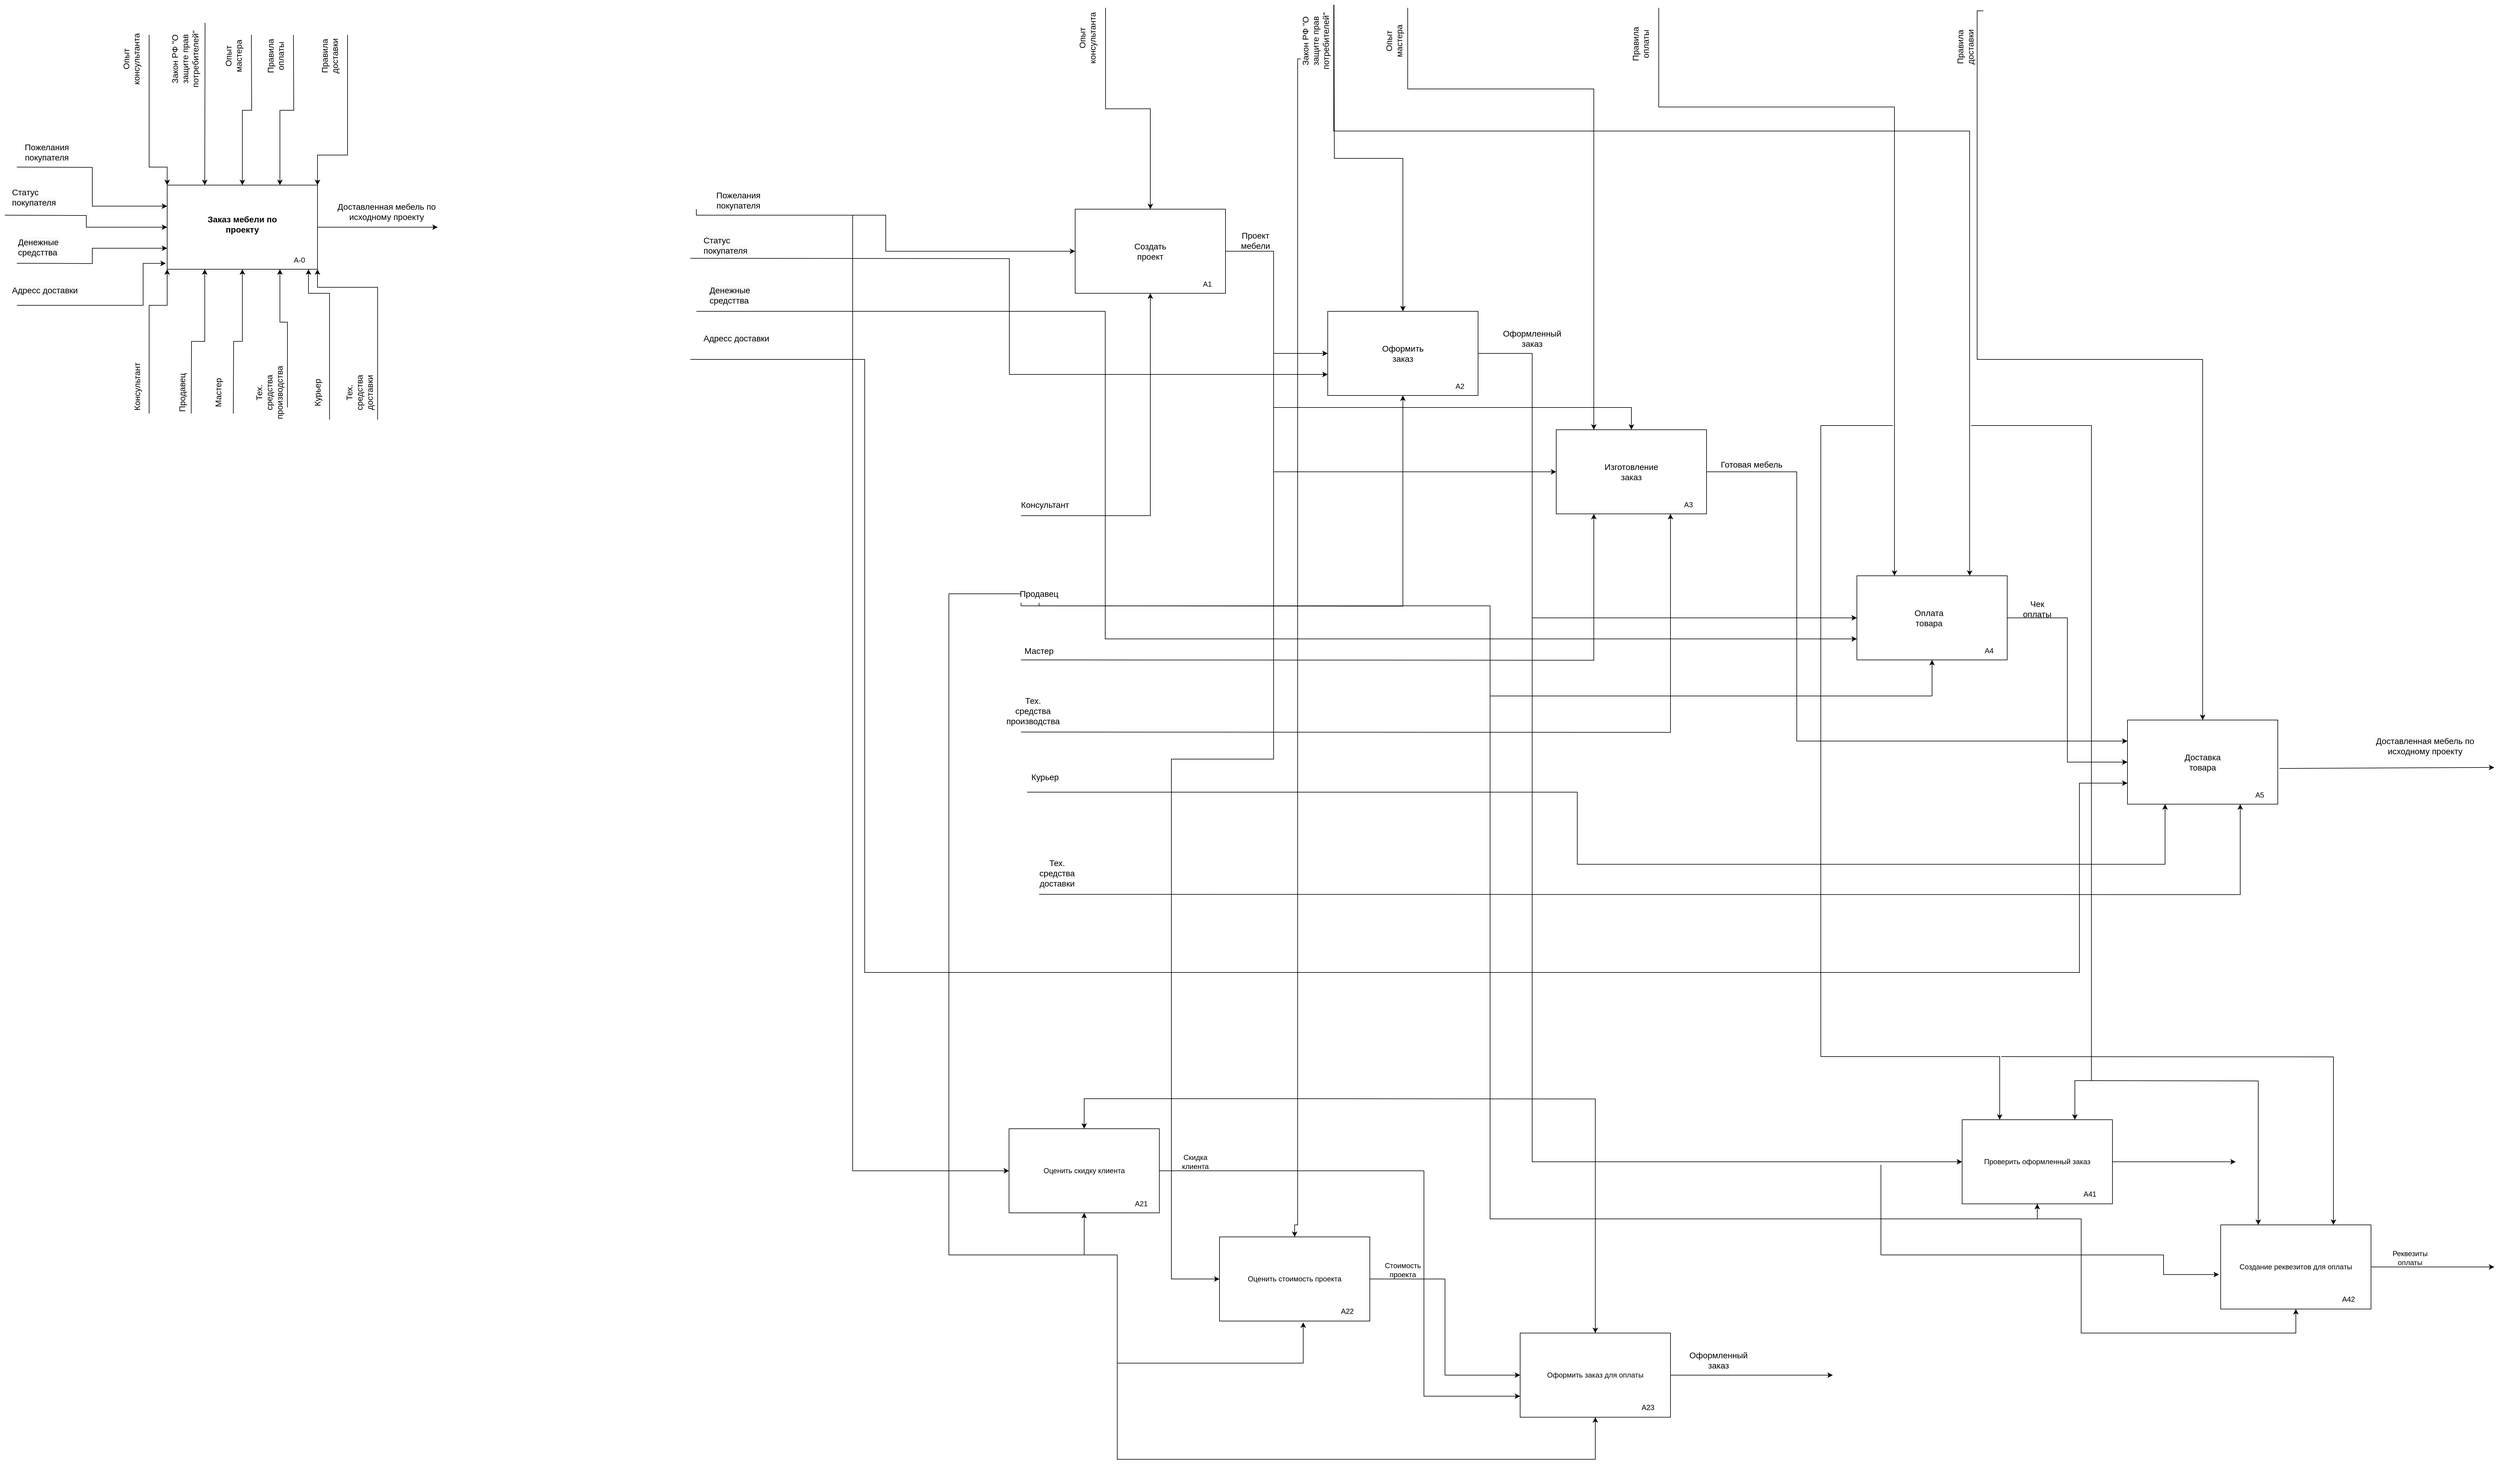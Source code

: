 <mxfile version="17.1.3" type="github">
  <diagram id="f18A5wNA2KFybCveOD7d" name="Страница 1">
    <mxGraphModel dx="4943" dy="2460" grid="1" gridSize="10" guides="1" tooltips="1" connect="1" arrows="1" fold="1" page="1" pageScale="1" pageWidth="2336" pageHeight="1654" math="0" shadow="0">
      <root>
        <mxCell id="0" />
        <mxCell id="1" parent="0" />
        <mxCell id="BAuMj_wbTUl4ss61GLY4-1" value="" style="rounded=0;whiteSpace=wrap;html=1;" parent="1" vertex="1">
          <mxGeometry x="-980" y="310" width="250" height="140" as="geometry" />
        </mxCell>
        <mxCell id="BAuMj_wbTUl4ss61GLY4-2" value="A-0" style="text;html=1;strokeColor=none;fillColor=none;align=center;verticalAlign=middle;whiteSpace=wrap;rounded=0;" parent="1" vertex="1">
          <mxGeometry x="-790" y="420" width="60" height="30" as="geometry" />
        </mxCell>
        <mxCell id="BAuMj_wbTUl4ss61GLY4-3" value="&lt;b&gt;&lt;font style=&quot;font-size: 14px&quot;&gt;Заказ мебели по проекту&lt;/font&gt;&lt;/b&gt;" style="text;html=1;strokeColor=none;fillColor=none;align=center;verticalAlign=middle;whiteSpace=wrap;rounded=0;" parent="1" vertex="1">
          <mxGeometry x="-940" y="360" width="170" height="30" as="geometry" />
        </mxCell>
        <mxCell id="BAuMj_wbTUl4ss61GLY4-4" value="" style="endArrow=classic;html=1;rounded=0;fontSize=14;edgeStyle=orthogonalEdgeStyle;entryX=0;entryY=0.5;entryDx=0;entryDy=0;" parent="1" target="BAuMj_wbTUl4ss61GLY4-22" edge="1">
          <mxGeometry width="50" height="50" relative="1" as="geometry">
            <mxPoint x="-100" y="355" as="sourcePoint" />
            <mxPoint x="450" y="440" as="targetPoint" />
            <Array as="points">
              <mxPoint x="-100" y="360" />
              <mxPoint x="215" y="360" />
              <mxPoint x="215" y="420" />
            </Array>
          </mxGeometry>
        </mxCell>
        <mxCell id="BAuMj_wbTUl4ss61GLY4-5" value="Пожелания покупателя" style="text;html=1;strokeColor=none;fillColor=none;align=center;verticalAlign=middle;whiteSpace=wrap;rounded=0;fontSize=14;" parent="1" vertex="1">
          <mxGeometry x="-70" y="320" width="80" height="30" as="geometry" />
        </mxCell>
        <mxCell id="BAuMj_wbTUl4ss61GLY4-6" value="" style="endArrow=classic;html=1;rounded=0;fontSize=14;entryX=0;entryY=0.75;entryDx=0;entryDy=0;edgeStyle=orthogonalEdgeStyle;" parent="1" target="BAuMj_wbTUl4ss61GLY4-28" edge="1">
          <mxGeometry width="50" height="50" relative="1" as="geometry">
            <mxPoint x="-100" y="520" as="sourcePoint" />
            <mxPoint x="30" y="520" as="targetPoint" />
            <Array as="points">
              <mxPoint x="580" y="520" />
              <mxPoint x="580" y="1065" />
            </Array>
          </mxGeometry>
        </mxCell>
        <mxCell id="BAuMj_wbTUl4ss61GLY4-7" value="&lt;span style=&quot;color: rgb(0 , 0 , 0) ; font-family: &amp;#34;helvetica&amp;#34; ; font-size: 14px ; font-style: normal ; font-weight: 400 ; letter-spacing: normal ; text-align: center ; text-indent: 0px ; text-transform: none ; word-spacing: 0px ; background-color: rgb(248 , 249 , 250) ; display: inline ; float: none&quot;&gt;Денежные средсттва&lt;/span&gt;" style="text;whiteSpace=wrap;html=1;fontSize=14;" parent="1" vertex="1">
          <mxGeometry x="-80" y="470" width="120" height="30" as="geometry" />
        </mxCell>
        <mxCell id="BAuMj_wbTUl4ss61GLY4-8" value="" style="endArrow=classic;html=1;rounded=0;fontSize=14;entryX=0.5;entryY=1;entryDx=0;entryDy=0;edgeStyle=orthogonalEdgeStyle;" parent="1" target="BAuMj_wbTUl4ss61GLY4-23" edge="1">
          <mxGeometry width="50" height="50" relative="1" as="geometry">
            <mxPoint x="440" y="1010" as="sourcePoint" />
            <mxPoint x="488" y="920" as="targetPoint" />
          </mxGeometry>
        </mxCell>
        <mxCell id="j95c34EFFZa2OJCZXb0x-9" style="edgeStyle=orthogonalEdgeStyle;rounded=0;orthogonalLoop=1;jettySize=auto;html=1;entryX=0.5;entryY=1;entryDx=0;entryDy=0;" edge="1" parent="1" source="BAuMj_wbTUl4ss61GLY4-9" target="j95c34EFFZa2OJCZXb0x-3">
          <mxGeometry relative="1" as="geometry">
            <Array as="points">
              <mxPoint x="320" y="990" />
              <mxPoint x="320" y="2090" />
              <mxPoint x="545" y="2090" />
            </Array>
          </mxGeometry>
        </mxCell>
        <mxCell id="j95c34EFFZa2OJCZXb0x-29" style="edgeStyle=orthogonalEdgeStyle;rounded=0;orthogonalLoop=1;jettySize=auto;html=1;entryX=0.5;entryY=1;entryDx=0;entryDy=0;" edge="1" parent="1" source="BAuMj_wbTUl4ss61GLY4-9" target="j95c34EFFZa2OJCZXb0x-22">
          <mxGeometry relative="1" as="geometry">
            <mxPoint x="1780" y="2250" as="targetPoint" />
            <Array as="points">
              <mxPoint x="470" y="1010" />
              <mxPoint x="1220" y="1010" />
              <mxPoint x="1220" y="2030" />
              <mxPoint x="2130" y="2030" />
            </Array>
          </mxGeometry>
        </mxCell>
        <mxCell id="BAuMj_wbTUl4ss61GLY4-9" value="Продавец" style="text;html=1;strokeColor=none;fillColor=none;align=center;verticalAlign=middle;whiteSpace=wrap;rounded=0;fontSize=14;rotation=0;" parent="1" vertex="1">
          <mxGeometry x="440" y="975" width="60" height="30" as="geometry" />
        </mxCell>
        <mxCell id="BAuMj_wbTUl4ss61GLY4-10" value="Мастер" style="text;html=1;strokeColor=none;fillColor=none;align=center;verticalAlign=middle;whiteSpace=wrap;rounded=0;fontSize=14;rotation=0;" parent="1" vertex="1">
          <mxGeometry x="440" y="1070" width="60" height="30" as="geometry" />
        </mxCell>
        <mxCell id="BAuMj_wbTUl4ss61GLY4-11" value="" style="endArrow=classic;html=1;rounded=0;fontSize=14;entryX=0.25;entryY=1;entryDx=0;entryDy=0;edgeStyle=orthogonalEdgeStyle;" parent="1" target="BAuMj_wbTUl4ss61GLY4-24" edge="1">
          <mxGeometry width="50" height="50" relative="1" as="geometry">
            <mxPoint x="440" y="1100" as="sourcePoint" />
            <mxPoint x="480" y="1070" as="targetPoint" />
          </mxGeometry>
        </mxCell>
        <mxCell id="BAuMj_wbTUl4ss61GLY4-13" value="" style="endArrow=classic;html=1;rounded=0;fontSize=14;entryX=0.25;entryY=1;entryDx=0;entryDy=0;edgeStyle=orthogonalEdgeStyle;" parent="1" target="BAuMj_wbTUl4ss61GLY4-67" edge="1">
          <mxGeometry width="50" height="50" relative="1" as="geometry">
            <mxPoint x="450" y="1320" as="sourcePoint" />
            <mxPoint x="860" y="1370" as="targetPoint" />
            <Array as="points">
              <mxPoint x="1365" y="1320" />
              <mxPoint x="1365" y="1440" />
              <mxPoint x="2343" y="1440" />
            </Array>
          </mxGeometry>
        </mxCell>
        <mxCell id="BAuMj_wbTUl4ss61GLY4-14" value="Курьер" style="text;html=1;strokeColor=none;fillColor=none;align=center;verticalAlign=middle;whiteSpace=wrap;rounded=0;fontSize=14;rotation=0;" parent="1" vertex="1">
          <mxGeometry x="450" y="1280" width="60" height="30" as="geometry" />
        </mxCell>
        <mxCell id="BAuMj_wbTUl4ss61GLY4-18" value="" style="endArrow=classic;html=1;rounded=0;fontSize=14;entryX=0.25;entryY=0;entryDx=0;entryDy=0;edgeStyle=orthogonalEdgeStyle;" parent="1" target="BAuMj_wbTUl4ss61GLY4-24" edge="1">
          <mxGeometry width="50" height="50" relative="1" as="geometry">
            <mxPoint x="1083" y="15" as="sourcePoint" />
            <mxPoint x="1082.5" y="115" as="targetPoint" />
            <Array as="points">
              <mxPoint x="1083" y="150" />
              <mxPoint x="1393" y="150" />
            </Array>
          </mxGeometry>
        </mxCell>
        <mxCell id="BAuMj_wbTUl4ss61GLY4-19" value="Опыт мастера" style="text;html=1;strokeColor=none;fillColor=none;align=center;verticalAlign=middle;whiteSpace=wrap;rounded=0;fontSize=14;rotation=270;" parent="1" vertex="1">
          <mxGeometry x="1030" y="55" width="60" height="30" as="geometry" />
        </mxCell>
        <mxCell id="BAuMj_wbTUl4ss61GLY4-20" value="" style="endArrow=classic;html=1;rounded=0;fontSize=14;exitX=1.011;exitY=0.576;exitDx=0;exitDy=0;exitPerimeter=0;" parent="1" source="BAuMj_wbTUl4ss61GLY4-67" edge="1">
          <mxGeometry width="50" height="50" relative="1" as="geometry">
            <mxPoint x="2790" y="1278.89" as="sourcePoint" />
            <mxPoint x="2890" y="1278.89" as="targetPoint" />
          </mxGeometry>
        </mxCell>
        <mxCell id="BAuMj_wbTUl4ss61GLY4-21" value="Доставленная мебель по исходному проекту" style="text;html=1;strokeColor=none;fillColor=none;align=center;verticalAlign=middle;whiteSpace=wrap;rounded=0;fontSize=14;" parent="1" vertex="1">
          <mxGeometry x="2680" y="1228.89" width="190" height="28.33" as="geometry" />
        </mxCell>
        <mxCell id="BAuMj_wbTUl4ss61GLY4-22" value="" style="rounded=0;whiteSpace=wrap;html=1;" parent="1" vertex="1">
          <mxGeometry x="530" y="350" width="250" height="140" as="geometry" />
        </mxCell>
        <mxCell id="BAuMj_wbTUl4ss61GLY4-23" value="" style="rounded=0;whiteSpace=wrap;html=1;" parent="1" vertex="1">
          <mxGeometry x="950" y="520" width="250" height="140" as="geometry" />
        </mxCell>
        <mxCell id="BAuMj_wbTUl4ss61GLY4-24" value="" style="rounded=0;whiteSpace=wrap;html=1;" parent="1" vertex="1">
          <mxGeometry x="1330" y="717" width="250" height="140" as="geometry" />
        </mxCell>
        <mxCell id="BAuMj_wbTUl4ss61GLY4-25" value="A1" style="text;html=1;strokeColor=none;fillColor=none;align=center;verticalAlign=middle;whiteSpace=wrap;rounded=0;" parent="1" vertex="1">
          <mxGeometry x="720" y="460" width="60" height="30" as="geometry" />
        </mxCell>
        <mxCell id="BAuMj_wbTUl4ss61GLY4-26" value="A2" style="text;html=1;strokeColor=none;fillColor=none;align=center;verticalAlign=middle;whiteSpace=wrap;rounded=0;" parent="1" vertex="1">
          <mxGeometry x="1140" y="630" width="60" height="30" as="geometry" />
        </mxCell>
        <mxCell id="BAuMj_wbTUl4ss61GLY4-27" value="A3" style="text;html=1;strokeColor=none;fillColor=none;align=center;verticalAlign=middle;whiteSpace=wrap;rounded=0;" parent="1" vertex="1">
          <mxGeometry x="1520" y="827" width="60" height="30" as="geometry" />
        </mxCell>
        <mxCell id="BAuMj_wbTUl4ss61GLY4-28" value="" style="rounded=0;whiteSpace=wrap;html=1;" parent="1" vertex="1">
          <mxGeometry x="1830" y="960" width="250" height="140" as="geometry" />
        </mxCell>
        <mxCell id="BAuMj_wbTUl4ss61GLY4-29" value="A4" style="text;html=1;strokeColor=none;fillColor=none;align=center;verticalAlign=middle;whiteSpace=wrap;rounded=0;" parent="1" vertex="1">
          <mxGeometry x="2020" y="1070" width="60" height="30" as="geometry" />
        </mxCell>
        <mxCell id="BAuMj_wbTUl4ss61GLY4-31" value="" style="endArrow=classic;html=1;rounded=0;fontSize=14;entryX=0;entryY=0.75;entryDx=0;entryDy=0;edgeStyle=orthogonalEdgeStyle;" parent="1" target="BAuMj_wbTUl4ss61GLY4-23" edge="1">
          <mxGeometry width="50" height="50" relative="1" as="geometry">
            <mxPoint x="-110" y="431.79" as="sourcePoint" />
            <mxPoint x="20" y="431.79" as="targetPoint" />
          </mxGeometry>
        </mxCell>
        <mxCell id="BAuMj_wbTUl4ss61GLY4-32" value="&lt;span style=&quot;color: rgb(0 , 0 , 0) ; font-family: &amp;#34;helvetica&amp;#34; ; font-size: 14px ; font-style: normal ; font-weight: 400 ; letter-spacing: normal ; text-align: center ; text-indent: 0px ; text-transform: none ; word-spacing: 0px ; background-color: rgb(248 , 249 , 250) ; display: inline ; float: none&quot;&gt;Статус покупателя&lt;/span&gt;" style="text;whiteSpace=wrap;html=1;fontSize=14;" parent="1" vertex="1">
          <mxGeometry x="-90" y="386.79" width="120" height="30" as="geometry" />
        </mxCell>
        <mxCell id="BAuMj_wbTUl4ss61GLY4-33" value="Создать проект" style="text;html=1;strokeColor=none;fillColor=none;align=center;verticalAlign=middle;whiteSpace=wrap;rounded=0;fontSize=14;" parent="1" vertex="1">
          <mxGeometry x="625" y="405" width="60" height="30" as="geometry" />
        </mxCell>
        <mxCell id="BAuMj_wbTUl4ss61GLY4-34" value="Консультант" style="text;html=1;strokeColor=none;fillColor=none;align=center;verticalAlign=middle;whiteSpace=wrap;rounded=0;fontSize=14;rotation=0;" parent="1" vertex="1">
          <mxGeometry x="450" y="827" width="60" height="30" as="geometry" />
        </mxCell>
        <mxCell id="BAuMj_wbTUl4ss61GLY4-35" value="" style="endArrow=classic;html=1;rounded=0;fontSize=14;entryX=0.5;entryY=1;entryDx=0;entryDy=0;edgeStyle=orthogonalEdgeStyle;" parent="1" target="BAuMj_wbTUl4ss61GLY4-22" edge="1">
          <mxGeometry width="50" height="50" relative="1" as="geometry">
            <mxPoint x="440" y="860" as="sourcePoint" />
            <mxPoint x="450" y="670" as="targetPoint" />
            <Array as="points">
              <mxPoint x="450" y="860" />
              <mxPoint x="655" y="860" />
            </Array>
          </mxGeometry>
        </mxCell>
        <mxCell id="BAuMj_wbTUl4ss61GLY4-36" value="Опыт консультанта" style="text;html=1;strokeColor=none;fillColor=none;align=center;verticalAlign=middle;whiteSpace=wrap;rounded=0;fontSize=14;rotation=270;" parent="1" vertex="1">
          <mxGeometry x="520" y="50" width="60" height="30" as="geometry" />
        </mxCell>
        <mxCell id="BAuMj_wbTUl4ss61GLY4-37" value="" style="endArrow=classic;html=1;rounded=0;fontSize=14;entryX=0.5;entryY=0;entryDx=0;entryDy=0;edgeStyle=orthogonalEdgeStyle;" parent="1" target="BAuMj_wbTUl4ss61GLY4-22" edge="1">
          <mxGeometry width="50" height="50" relative="1" as="geometry">
            <mxPoint x="580.5" y="15" as="sourcePoint" />
            <mxPoint x="580" y="115" as="targetPoint" />
            <Array as="points">
              <mxPoint x="580" y="183" />
              <mxPoint x="655" y="183" />
            </Array>
          </mxGeometry>
        </mxCell>
        <mxCell id="BAuMj_wbTUl4ss61GLY4-38" value="" style="endArrow=classic;html=1;rounded=0;fontSize=14;exitX=1;exitY=0.5;exitDx=0;exitDy=0;entryX=0;entryY=0.5;entryDx=0;entryDy=0;edgeStyle=orthogonalEdgeStyle;" parent="1" source="BAuMj_wbTUl4ss61GLY4-22" target="BAuMj_wbTUl4ss61GLY4-23" edge="1">
          <mxGeometry width="50" height="50" relative="1" as="geometry">
            <mxPoint x="510" y="530" as="sourcePoint" />
            <mxPoint x="940" y="420" as="targetPoint" />
            <Array as="points">
              <mxPoint x="860" y="420" />
              <mxPoint x="860" y="590" />
            </Array>
          </mxGeometry>
        </mxCell>
        <mxCell id="BAuMj_wbTUl4ss61GLY4-40" value="Проект мебели" style="text;html=1;strokeColor=none;fillColor=none;align=center;verticalAlign=middle;whiteSpace=wrap;rounded=0;fontSize=14;" parent="1" vertex="1">
          <mxGeometry x="800" y="386.79" width="60" height="30" as="geometry" />
        </mxCell>
        <mxCell id="BAuMj_wbTUl4ss61GLY4-41" value="" style="endArrow=classic;html=1;rounded=0;fontSize=14;entryX=0;entryY=0.75;entryDx=0;entryDy=0;edgeStyle=orthogonalEdgeStyle;" parent="1" target="BAuMj_wbTUl4ss61GLY4-67" edge="1">
          <mxGeometry width="50" height="50" relative="1" as="geometry">
            <mxPoint x="-110" y="600" as="sourcePoint" />
            <mxPoint x="1980" y="1320" as="targetPoint" />
            <Array as="points">
              <mxPoint x="180" y="600" />
              <mxPoint x="180" y="1620" />
              <mxPoint x="2200" y="1620" />
              <mxPoint x="2200" y="1305" />
            </Array>
          </mxGeometry>
        </mxCell>
        <mxCell id="BAuMj_wbTUl4ss61GLY4-42" value="&lt;span style=&quot;color: rgb(0 , 0 , 0) ; font-family: &amp;#34;helvetica&amp;#34; ; font-size: 14px ; font-style: normal ; font-weight: 400 ; letter-spacing: normal ; text-align: center ; text-indent: 0px ; text-transform: none ; word-spacing: 0px ; background-color: rgb(248 , 249 , 250) ; display: inline ; float: none&quot;&gt;Адресс доставки&lt;/span&gt;" style="text;whiteSpace=wrap;html=1;fontSize=14;" parent="1" vertex="1">
          <mxGeometry x="-90" y="550" width="120" height="30" as="geometry" />
        </mxCell>
        <mxCell id="BAuMj_wbTUl4ss61GLY4-43" value="" style="endArrow=classic;html=1;rounded=0;fontSize=14;entryX=0.75;entryY=1;entryDx=0;entryDy=0;edgeStyle=orthogonalEdgeStyle;" parent="1" target="BAuMj_wbTUl4ss61GLY4-67" edge="1">
          <mxGeometry width="50" height="50" relative="1" as="geometry">
            <mxPoint x="470" y="1490" as="sourcePoint" />
            <mxPoint x="1080" y="1560" as="targetPoint" />
          </mxGeometry>
        </mxCell>
        <mxCell id="BAuMj_wbTUl4ss61GLY4-44" value="Тех. средства доставки&lt;br&gt;" style="text;html=1;strokeColor=none;fillColor=none;align=center;verticalAlign=middle;whiteSpace=wrap;rounded=0;fontSize=14;rotation=0;" parent="1" vertex="1">
          <mxGeometry x="470" y="1440" width="60" height="30" as="geometry" />
        </mxCell>
        <mxCell id="BAuMj_wbTUl4ss61GLY4-45" value="Тех. средства производства" style="text;html=1;strokeColor=none;fillColor=none;align=center;verticalAlign=middle;whiteSpace=wrap;rounded=0;fontSize=14;rotation=0;" parent="1" vertex="1">
          <mxGeometry x="430" y="1170" width="60" height="30" as="geometry" />
        </mxCell>
        <mxCell id="BAuMj_wbTUl4ss61GLY4-46" value="" style="endArrow=classic;html=1;rounded=0;fontSize=14;entryX=0;entryY=1;entryDx=0;entryDy=0;edgeStyle=orthogonalEdgeStyle;" parent="1" target="BAuMj_wbTUl4ss61GLY4-27" edge="1">
          <mxGeometry width="50" height="50" relative="1" as="geometry">
            <mxPoint x="440" y="1220" as="sourcePoint" />
            <mxPoint x="490" y="1130" as="targetPoint" />
          </mxGeometry>
        </mxCell>
        <mxCell id="BAuMj_wbTUl4ss61GLY4-47" value="Оформить заказ" style="text;html=1;strokeColor=none;fillColor=none;align=center;verticalAlign=middle;whiteSpace=wrap;rounded=0;fontSize=14;" parent="1" vertex="1">
          <mxGeometry x="1045" y="575" width="60" height="30" as="geometry" />
        </mxCell>
        <mxCell id="BAuMj_wbTUl4ss61GLY4-50" value="Правила доставки" style="text;html=1;strokeColor=none;fillColor=none;align=center;verticalAlign=middle;whiteSpace=wrap;rounded=0;fontSize=14;rotation=270;" parent="1" vertex="1">
          <mxGeometry x="1980" y="65" width="60" height="30" as="geometry" />
        </mxCell>
        <mxCell id="BAuMj_wbTUl4ss61GLY4-52" value="" style="endArrow=classic;html=1;rounded=0;fontSize=14;entryX=0.5;entryY=0;entryDx=0;entryDy=0;edgeStyle=orthogonalEdgeStyle;" parent="1" target="BAuMj_wbTUl4ss61GLY4-67" edge="1">
          <mxGeometry width="50" height="50" relative="1" as="geometry">
            <mxPoint x="2040.5" y="20" as="sourcePoint" />
            <mxPoint x="2040" y="120" as="targetPoint" />
            <Array as="points">
              <mxPoint x="2030" y="20" />
              <mxPoint x="2030" y="600" />
              <mxPoint x="2405" y="600" />
            </Array>
          </mxGeometry>
        </mxCell>
        <mxCell id="BAuMj_wbTUl4ss61GLY4-54" value="Правила оплаты" style="text;html=1;strokeColor=none;fillColor=none;align=center;verticalAlign=middle;whiteSpace=wrap;rounded=0;fontSize=14;rotation=270;" parent="1" vertex="1">
          <mxGeometry x="1440" y="60" width="60" height="30" as="geometry" />
        </mxCell>
        <mxCell id="BAuMj_wbTUl4ss61GLY4-55" value="" style="endArrow=classic;html=1;rounded=0;fontSize=14;entryX=0.25;entryY=0;entryDx=0;entryDy=0;edgeStyle=orthogonalEdgeStyle;" parent="1" target="BAuMj_wbTUl4ss61GLY4-28" edge="1">
          <mxGeometry width="50" height="50" relative="1" as="geometry">
            <mxPoint x="1500.5" y="15" as="sourcePoint" />
            <mxPoint x="1500" y="115" as="targetPoint" />
            <Array as="points">
              <mxPoint x="1500" y="180" />
              <mxPoint x="1893" y="180" />
            </Array>
          </mxGeometry>
        </mxCell>
        <mxCell id="j95c34EFFZa2OJCZXb0x-8" style="edgeStyle=orthogonalEdgeStyle;rounded=0;orthogonalLoop=1;jettySize=auto;html=1;entryX=0.5;entryY=0;entryDx=0;entryDy=0;exitX=0;exitY=0;exitDx=0;exitDy=0;" edge="1" parent="1" source="BAuMj_wbTUl4ss61GLY4-56" target="j95c34EFFZa2OJCZXb0x-3">
          <mxGeometry relative="1" as="geometry">
            <Array as="points">
              <mxPoint x="900" y="100" />
              <mxPoint x="900" y="1830" />
              <mxPoint x="545" y="1830" />
            </Array>
          </mxGeometry>
        </mxCell>
        <mxCell id="BAuMj_wbTUl4ss61GLY4-56" value="&lt;h1 style=&quot;font-size: inherit ; font-weight: inherit ; margin: 0.67em 0px ; font-family: &amp;#34;pt sans&amp;#34; , sans-serif ; background-color: rgb(255 , 255 , 255)&quot;&gt;Закон РФ &quot;О защите прав потребителей&quot;&lt;/h1&gt;" style="text;html=1;strokeColor=none;fillColor=none;align=center;verticalAlign=middle;whiteSpace=wrap;rounded=0;fontSize=14;rotation=270;" parent="1" vertex="1">
          <mxGeometry x="900" y="55" width="60" height="30" as="geometry" />
        </mxCell>
        <mxCell id="BAuMj_wbTUl4ss61GLY4-57" value="" style="endArrow=classic;html=1;rounded=0;fontSize=14;entryX=0.5;entryY=0;entryDx=0;entryDy=0;edgeStyle=orthogonalEdgeStyle;" parent="1" target="BAuMj_wbTUl4ss61GLY4-23" edge="1">
          <mxGeometry width="50" height="50" relative="1" as="geometry">
            <mxPoint x="960.5" y="10" as="sourcePoint" />
            <mxPoint x="960" y="110" as="targetPoint" />
          </mxGeometry>
        </mxCell>
        <mxCell id="BAuMj_wbTUl4ss61GLY4-58" value="" style="endArrow=classic;html=1;rounded=0;fontSize=14;exitX=1;exitY=0.5;exitDx=0;exitDy=0;entryX=0;entryY=0.5;entryDx=0;entryDy=0;edgeStyle=orthogonalEdgeStyle;" parent="1" source="BAuMj_wbTUl4ss61GLY4-23" target="BAuMj_wbTUl4ss61GLY4-28" edge="1">
          <mxGeometry width="50" height="50" relative="1" as="geometry">
            <mxPoint x="1070" y="700" as="sourcePoint" />
            <mxPoint x="1460" y="590" as="targetPoint" />
            <Array as="points">
              <mxPoint x="1290" y="590" />
              <mxPoint x="1290" y="1030" />
            </Array>
          </mxGeometry>
        </mxCell>
        <mxCell id="BAuMj_wbTUl4ss61GLY4-59" value="Оформленный заказ" style="text;html=1;strokeColor=none;fillColor=none;align=center;verticalAlign=middle;whiteSpace=wrap;rounded=0;fontSize=14;" parent="1" vertex="1">
          <mxGeometry x="1230" y="550" width="120" height="30" as="geometry" />
        </mxCell>
        <mxCell id="BAuMj_wbTUl4ss61GLY4-60" value="" style="endArrow=classic;html=1;rounded=0;fontSize=14;entryX=0.5;entryY=0;entryDx=0;entryDy=0;exitX=1;exitY=0.5;exitDx=0;exitDy=0;edgeStyle=orthogonalEdgeStyle;" parent="1" source="BAuMj_wbTUl4ss61GLY4-22" target="BAuMj_wbTUl4ss61GLY4-24" edge="1">
          <mxGeometry width="50" height="50" relative="1" as="geometry">
            <mxPoint x="1330" y="690" as="sourcePoint" />
            <mxPoint x="1380" y="640" as="targetPoint" />
            <Array as="points">
              <mxPoint x="860" y="420" />
              <mxPoint x="860" y="680" />
              <mxPoint x="1455" y="680" />
            </Array>
          </mxGeometry>
        </mxCell>
        <mxCell id="BAuMj_wbTUl4ss61GLY4-61" value="Изготовление заказ" style="text;html=1;strokeColor=none;fillColor=none;align=center;verticalAlign=middle;whiteSpace=wrap;rounded=0;fontSize=14;" parent="1" vertex="1">
          <mxGeometry x="1425" y="772" width="60" height="30" as="geometry" />
        </mxCell>
        <mxCell id="BAuMj_wbTUl4ss61GLY4-62" value="" style="endArrow=classic;html=1;rounded=0;fontSize=14;exitX=1;exitY=0.5;exitDx=0;exitDy=0;entryX=0;entryY=0.25;entryDx=0;entryDy=0;edgeStyle=orthogonalEdgeStyle;" parent="1" source="BAuMj_wbTUl4ss61GLY4-24" target="BAuMj_wbTUl4ss61GLY4-67" edge="1">
          <mxGeometry width="50" height="50" relative="1" as="geometry">
            <mxPoint x="1590" y="830" as="sourcePoint" />
            <mxPoint x="1760" y="787" as="targetPoint" />
            <Array as="points">
              <mxPoint x="1730" y="787" />
              <mxPoint x="1730" y="1235" />
            </Array>
          </mxGeometry>
        </mxCell>
        <mxCell id="BAuMj_wbTUl4ss61GLY4-63" value="Готовая мебель" style="text;html=1;strokeColor=none;fillColor=none;align=center;verticalAlign=middle;whiteSpace=wrap;rounded=0;fontSize=14;" parent="1" vertex="1">
          <mxGeometry x="1590" y="760" width="130" height="30" as="geometry" />
        </mxCell>
        <mxCell id="BAuMj_wbTUl4ss61GLY4-64" value="Оплата товара" style="text;html=1;strokeColor=none;fillColor=none;align=center;verticalAlign=middle;whiteSpace=wrap;rounded=0;fontSize=14;" parent="1" vertex="1">
          <mxGeometry x="1920" y="1015" width="60" height="30" as="geometry" />
        </mxCell>
        <mxCell id="BAuMj_wbTUl4ss61GLY4-66" value="" style="endArrow=classic;html=1;rounded=0;fontSize=14;entryX=0.5;entryY=1;entryDx=0;entryDy=0;exitX=0;exitY=1;exitDx=0;exitDy=0;edgeStyle=orthogonalEdgeStyle;" parent="1" source="BAuMj_wbTUl4ss61GLY4-9" target="BAuMj_wbTUl4ss61GLY4-28" edge="1">
          <mxGeometry width="50" height="50" relative="1" as="geometry">
            <mxPoint x="1190" y="1030" as="sourcePoint" />
            <mxPoint x="1240" y="980" as="targetPoint" />
            <Array as="points">
              <mxPoint x="440" y="1010" />
              <mxPoint x="1220" y="1010" />
              <mxPoint x="1220" y="1160" />
              <mxPoint x="1955" y="1160" />
            </Array>
          </mxGeometry>
        </mxCell>
        <mxCell id="BAuMj_wbTUl4ss61GLY4-67" value="" style="rounded=0;whiteSpace=wrap;html=1;" parent="1" vertex="1">
          <mxGeometry x="2280" y="1200" width="250" height="140" as="geometry" />
        </mxCell>
        <mxCell id="BAuMj_wbTUl4ss61GLY4-68" value="A5" style="text;html=1;strokeColor=none;fillColor=none;align=center;verticalAlign=middle;whiteSpace=wrap;rounded=0;" parent="1" vertex="1">
          <mxGeometry x="2470" y="1310" width="60" height="30" as="geometry" />
        </mxCell>
        <mxCell id="BAuMj_wbTUl4ss61GLY4-69" value="Доставка товара" style="text;html=1;strokeColor=none;fillColor=none;align=center;verticalAlign=middle;whiteSpace=wrap;rounded=0;fontSize=14;" parent="1" vertex="1">
          <mxGeometry x="2375" y="1255" width="60" height="30" as="geometry" />
        </mxCell>
        <mxCell id="BAuMj_wbTUl4ss61GLY4-70" value="" style="endArrow=classic;html=1;rounded=0;fontSize=14;entryX=0;entryY=0.5;entryDx=0;entryDy=0;exitX=1;exitY=0.5;exitDx=0;exitDy=0;edgeStyle=orthogonalEdgeStyle;" parent="1" source="BAuMj_wbTUl4ss61GLY4-28" target="BAuMj_wbTUl4ss61GLY4-67" edge="1">
          <mxGeometry width="50" height="50" relative="1" as="geometry">
            <mxPoint x="2070" y="1150" as="sourcePoint" />
            <mxPoint x="2120" y="1100" as="targetPoint" />
          </mxGeometry>
        </mxCell>
        <mxCell id="BAuMj_wbTUl4ss61GLY4-71" value="Чек оплаты" style="text;html=1;strokeColor=none;fillColor=none;align=center;verticalAlign=middle;whiteSpace=wrap;rounded=0;fontSize=14;" parent="1" vertex="1">
          <mxGeometry x="2100" y="1000" width="60" height="30" as="geometry" />
        </mxCell>
        <mxCell id="BAuMj_wbTUl4ss61GLY4-73" value="Пожелания покупателя" style="text;html=1;strokeColor=none;fillColor=none;align=center;verticalAlign=middle;whiteSpace=wrap;rounded=0;fontSize=14;" parent="1" vertex="1">
          <mxGeometry x="-1220" y="240" width="80" height="30" as="geometry" />
        </mxCell>
        <mxCell id="BAuMj_wbTUl4ss61GLY4-74" value="&lt;span style=&quot;color: rgb(0 , 0 , 0) ; font-family: &amp;#34;helvetica&amp;#34; ; font-size: 14px ; font-style: normal ; font-weight: 400 ; letter-spacing: normal ; text-align: center ; text-indent: 0px ; text-transform: none ; word-spacing: 0px ; background-color: rgb(248 , 249 , 250) ; display: inline ; float: none&quot;&gt;Денежные средсттва&lt;/span&gt;" style="text;whiteSpace=wrap;html=1;fontSize=14;" parent="1" vertex="1">
          <mxGeometry x="-1230" y="390" width="120" height="30" as="geometry" />
        </mxCell>
        <mxCell id="BAuMj_wbTUl4ss61GLY4-75" value="&lt;span style=&quot;color: rgb(0 , 0 , 0) ; font-family: &amp;#34;helvetica&amp;#34; ; font-size: 14px ; font-style: normal ; font-weight: 400 ; letter-spacing: normal ; text-align: center ; text-indent: 0px ; text-transform: none ; word-spacing: 0px ; background-color: rgb(248 , 249 , 250) ; display: inline ; float: none&quot;&gt;Статус покупателя&lt;/span&gt;" style="text;whiteSpace=wrap;html=1;fontSize=14;" parent="1" vertex="1">
          <mxGeometry x="-1240" y="306.79" width="120" height="30" as="geometry" />
        </mxCell>
        <mxCell id="BAuMj_wbTUl4ss61GLY4-76" value="&lt;span style=&quot;color: rgb(0 , 0 , 0) ; font-family: &amp;#34;helvetica&amp;#34; ; font-size: 14px ; font-style: normal ; font-weight: 400 ; letter-spacing: normal ; text-align: center ; text-indent: 0px ; text-transform: none ; word-spacing: 0px ; background-color: rgb(248 , 249 , 250) ; display: inline ; float: none&quot;&gt;Адресс доставки&lt;/span&gt;" style="text;whiteSpace=wrap;html=1;fontSize=14;" parent="1" vertex="1">
          <mxGeometry x="-1240" y="470" width="120" height="30" as="geometry" />
        </mxCell>
        <mxCell id="BAuMj_wbTUl4ss61GLY4-77" value="" style="endArrow=classic;html=1;rounded=0;fontSize=14;entryX=0;entryY=0.25;entryDx=0;entryDy=0;edgeStyle=orthogonalEdgeStyle;" parent="1" target="BAuMj_wbTUl4ss61GLY4-1" edge="1">
          <mxGeometry width="50" height="50" relative="1" as="geometry">
            <mxPoint x="-1230" y="280" as="sourcePoint" />
            <mxPoint x="-930" y="350" as="targetPoint" />
          </mxGeometry>
        </mxCell>
        <mxCell id="BAuMj_wbTUl4ss61GLY4-78" value="" style="endArrow=classic;html=1;rounded=0;fontSize=14;entryX=0;entryY=0.5;entryDx=0;entryDy=0;edgeStyle=orthogonalEdgeStyle;" parent="1" target="BAuMj_wbTUl4ss61GLY4-1" edge="1">
          <mxGeometry width="50" height="50" relative="1" as="geometry">
            <mxPoint x="-1250" y="360" as="sourcePoint" />
            <mxPoint x="-930" y="350" as="targetPoint" />
          </mxGeometry>
        </mxCell>
        <mxCell id="BAuMj_wbTUl4ss61GLY4-79" value="" style="endArrow=classic;html=1;rounded=0;fontSize=14;entryX=0;entryY=0.75;entryDx=0;entryDy=0;edgeStyle=orthogonalEdgeStyle;" parent="1" target="BAuMj_wbTUl4ss61GLY4-1" edge="1">
          <mxGeometry width="50" height="50" relative="1" as="geometry">
            <mxPoint x="-1230" y="440" as="sourcePoint" />
            <mxPoint x="-930" y="350" as="targetPoint" />
          </mxGeometry>
        </mxCell>
        <mxCell id="BAuMj_wbTUl4ss61GLY4-80" value="" style="endArrow=classic;html=1;rounded=0;fontSize=14;entryX=-0.009;entryY=0.93;entryDx=0;entryDy=0;entryPerimeter=0;edgeStyle=orthogonalEdgeStyle;" parent="1" target="BAuMj_wbTUl4ss61GLY4-1" edge="1">
          <mxGeometry width="50" height="50" relative="1" as="geometry">
            <mxPoint x="-1230" y="510" as="sourcePoint" />
            <mxPoint x="-970" y="410" as="targetPoint" />
            <Array as="points">
              <mxPoint x="-1020" y="510" />
              <mxPoint x="-1020" y="440" />
            </Array>
          </mxGeometry>
        </mxCell>
        <mxCell id="BAuMj_wbTUl4ss61GLY4-81" value="Опыт мастера" style="text;html=1;strokeColor=none;fillColor=none;align=center;verticalAlign=middle;whiteSpace=wrap;rounded=0;fontSize=14;rotation=270;" parent="1" vertex="1">
          <mxGeometry x="-900" y="80" width="60" height="30" as="geometry" />
        </mxCell>
        <mxCell id="BAuMj_wbTUl4ss61GLY4-82" value="Опыт консультанта" style="text;html=1;strokeColor=none;fillColor=none;align=center;verticalAlign=middle;whiteSpace=wrap;rounded=0;fontSize=14;rotation=270;" parent="1" vertex="1">
          <mxGeometry x="-1070" y="85" width="60" height="30" as="geometry" />
        </mxCell>
        <mxCell id="BAuMj_wbTUl4ss61GLY4-83" value="Правила доставки" style="text;html=1;strokeColor=none;fillColor=none;align=center;verticalAlign=middle;whiteSpace=wrap;rounded=0;fontSize=14;rotation=270;" parent="1" vertex="1">
          <mxGeometry x="-740" y="80" width="60" height="30" as="geometry" />
        </mxCell>
        <mxCell id="BAuMj_wbTUl4ss61GLY4-84" value="Правила оплаты" style="text;html=1;strokeColor=none;fillColor=none;align=center;verticalAlign=middle;whiteSpace=wrap;rounded=0;fontSize=14;rotation=270;" parent="1" vertex="1">
          <mxGeometry x="-830" y="80" width="60" height="30" as="geometry" />
        </mxCell>
        <mxCell id="BAuMj_wbTUl4ss61GLY4-85" value="&lt;h1 style=&quot;font-size: inherit ; font-weight: inherit ; margin: 0.67em 0px ; font-family: &amp;#34;pt sans&amp;#34; , sans-serif ; background-color: rgb(255 , 255 , 255)&quot;&gt;Закон РФ &quot;О защите прав потребителей&quot;&lt;/h1&gt;" style="text;html=1;strokeColor=none;fillColor=none;align=center;verticalAlign=middle;whiteSpace=wrap;rounded=0;fontSize=14;rotation=270;" parent="1" vertex="1">
          <mxGeometry x="-980" y="85" width="60" height="30" as="geometry" />
        </mxCell>
        <mxCell id="BAuMj_wbTUl4ss61GLY4-86" value="" style="endArrow=classic;html=1;rounded=0;fontSize=14;entryX=0;entryY=0;entryDx=0;entryDy=0;edgeStyle=orthogonalEdgeStyle;" parent="1" target="BAuMj_wbTUl4ss61GLY4-1" edge="1">
          <mxGeometry width="50" height="50" relative="1" as="geometry">
            <mxPoint x="-1010" y="60" as="sourcePoint" />
            <mxPoint x="-820" y="110" as="targetPoint" />
            <Array as="points">
              <mxPoint x="-1010" y="60" />
              <mxPoint x="-1010" y="280" />
              <mxPoint x="-980" y="280" />
            </Array>
          </mxGeometry>
        </mxCell>
        <mxCell id="BAuMj_wbTUl4ss61GLY4-87" value="" style="endArrow=classic;html=1;rounded=0;fontSize=14;entryX=0.25;entryY=0;entryDx=0;entryDy=0;" parent="1" target="BAuMj_wbTUl4ss61GLY4-1" edge="1">
          <mxGeometry width="50" height="50" relative="1" as="geometry">
            <mxPoint x="-917" y="40" as="sourcePoint" />
            <mxPoint x="-820" y="110" as="targetPoint" />
          </mxGeometry>
        </mxCell>
        <mxCell id="BAuMj_wbTUl4ss61GLY4-88" value="" style="endArrow=classic;html=1;rounded=0;fontSize=14;entryX=0.5;entryY=0;entryDx=0;entryDy=0;edgeStyle=orthogonalEdgeStyle;" parent="1" target="BAuMj_wbTUl4ss61GLY4-1" edge="1">
          <mxGeometry width="50" height="50" relative="1" as="geometry">
            <mxPoint x="-840" y="60" as="sourcePoint" />
            <mxPoint x="-820" y="110" as="targetPoint" />
          </mxGeometry>
        </mxCell>
        <mxCell id="BAuMj_wbTUl4ss61GLY4-89" value="" style="endArrow=classic;html=1;rounded=0;fontSize=14;entryX=0.75;entryY=0;entryDx=0;entryDy=0;edgeStyle=orthogonalEdgeStyle;" parent="1" target="BAuMj_wbTUl4ss61GLY4-1" edge="1">
          <mxGeometry width="50" height="50" relative="1" as="geometry">
            <mxPoint x="-770" y="60" as="sourcePoint" />
            <mxPoint x="-820" y="110" as="targetPoint" />
          </mxGeometry>
        </mxCell>
        <mxCell id="BAuMj_wbTUl4ss61GLY4-90" value="" style="endArrow=classic;html=1;rounded=0;fontSize=14;entryX=1;entryY=0;entryDx=0;entryDy=0;edgeStyle=orthogonalEdgeStyle;" parent="1" target="BAuMj_wbTUl4ss61GLY4-1" edge="1">
          <mxGeometry width="50" height="50" relative="1" as="geometry">
            <mxPoint x="-680" y="60" as="sourcePoint" />
            <mxPoint x="-820" y="110" as="targetPoint" />
            <Array as="points">
              <mxPoint x="-680" y="260" />
              <mxPoint x="-730" y="260" />
            </Array>
          </mxGeometry>
        </mxCell>
        <mxCell id="BAuMj_wbTUl4ss61GLY4-91" value="Продавец" style="text;html=1;strokeColor=none;fillColor=none;align=center;verticalAlign=middle;whiteSpace=wrap;rounded=0;fontSize=14;rotation=-90;" parent="1" vertex="1">
          <mxGeometry x="-985" y="640" width="60" height="30" as="geometry" />
        </mxCell>
        <mxCell id="BAuMj_wbTUl4ss61GLY4-92" value="Мастер" style="text;html=1;strokeColor=none;fillColor=none;align=center;verticalAlign=middle;whiteSpace=wrap;rounded=0;fontSize=14;rotation=-90;" parent="1" vertex="1">
          <mxGeometry x="-925" y="640" width="60" height="30" as="geometry" />
        </mxCell>
        <mxCell id="BAuMj_wbTUl4ss61GLY4-93" value="Курьер" style="text;html=1;strokeColor=none;fillColor=none;align=center;verticalAlign=middle;whiteSpace=wrap;rounded=0;fontSize=14;rotation=-90;" parent="1" vertex="1">
          <mxGeometry x="-760" y="640" width="60" height="30" as="geometry" />
        </mxCell>
        <mxCell id="BAuMj_wbTUl4ss61GLY4-94" value="Консультант" style="text;html=1;strokeColor=none;fillColor=none;align=center;verticalAlign=middle;whiteSpace=wrap;rounded=0;fontSize=14;rotation=270;" parent="1" vertex="1">
          <mxGeometry x="-1060" y="630" width="60" height="30" as="geometry" />
        </mxCell>
        <mxCell id="BAuMj_wbTUl4ss61GLY4-95" value="Тех. средства доставки&lt;br&gt;" style="text;html=1;strokeColor=none;fillColor=none;align=center;verticalAlign=middle;whiteSpace=wrap;rounded=0;fontSize=14;rotation=-90;" parent="1" vertex="1">
          <mxGeometry x="-690" y="640" width="60" height="30" as="geometry" />
        </mxCell>
        <mxCell id="BAuMj_wbTUl4ss61GLY4-101" style="edgeStyle=orthogonalEdgeStyle;rounded=0;orthogonalLoop=1;jettySize=auto;html=1;entryX=0.75;entryY=1;entryDx=0;entryDy=0;fontSize=14;" parent="1" target="BAuMj_wbTUl4ss61GLY4-1" edge="1">
          <mxGeometry relative="1" as="geometry">
            <mxPoint x="-780" y="680" as="sourcePoint" />
            <Array as="points">
              <mxPoint x="-780" y="538" />
              <mxPoint x="-792" y="538" />
            </Array>
          </mxGeometry>
        </mxCell>
        <mxCell id="BAuMj_wbTUl4ss61GLY4-96" value="Тех. средства производства" style="text;html=1;strokeColor=none;fillColor=none;align=center;verticalAlign=middle;whiteSpace=wrap;rounded=0;fontSize=14;rotation=-90;" parent="1" vertex="1">
          <mxGeometry x="-840" y="640" width="60" height="30" as="geometry" />
        </mxCell>
        <mxCell id="BAuMj_wbTUl4ss61GLY4-97" value="" style="endArrow=classic;html=1;rounded=0;fontSize=14;entryX=0;entryY=1;entryDx=0;entryDy=0;edgeStyle=orthogonalEdgeStyle;" parent="1" target="BAuMj_wbTUl4ss61GLY4-1" edge="1">
          <mxGeometry width="50" height="50" relative="1" as="geometry">
            <mxPoint x="-1010" y="690" as="sourcePoint" />
            <mxPoint x="-750" y="550" as="targetPoint" />
            <Array as="points">
              <mxPoint x="-1010" y="690" />
              <mxPoint x="-1010" y="510" />
              <mxPoint x="-980" y="510" />
            </Array>
          </mxGeometry>
        </mxCell>
        <mxCell id="BAuMj_wbTUl4ss61GLY4-98" value="" style="endArrow=classic;html=1;rounded=0;fontSize=14;entryX=0.25;entryY=1;entryDx=0;entryDy=0;edgeStyle=orthogonalEdgeStyle;" parent="1" target="BAuMj_wbTUl4ss61GLY4-1" edge="1">
          <mxGeometry width="50" height="50" relative="1" as="geometry">
            <mxPoint x="-940" y="690" as="sourcePoint" />
            <mxPoint x="-850" y="620" as="targetPoint" />
          </mxGeometry>
        </mxCell>
        <mxCell id="BAuMj_wbTUl4ss61GLY4-99" value="" style="endArrow=classic;html=1;rounded=0;fontSize=14;entryX=0.5;entryY=1;entryDx=0;entryDy=0;edgeStyle=orthogonalEdgeStyle;" parent="1" target="BAuMj_wbTUl4ss61GLY4-1" edge="1">
          <mxGeometry width="50" height="50" relative="1" as="geometry">
            <mxPoint x="-870" y="690" as="sourcePoint" />
            <mxPoint x="-840" y="650" as="targetPoint" />
          </mxGeometry>
        </mxCell>
        <mxCell id="BAuMj_wbTUl4ss61GLY4-100" value="" style="endArrow=classic;html=1;rounded=0;fontSize=14;entryX=0.75;entryY=1;entryDx=0;entryDy=0;edgeStyle=orthogonalEdgeStyle;" parent="1" target="BAuMj_wbTUl4ss61GLY4-2" edge="1">
          <mxGeometry width="50" height="50" relative="1" as="geometry">
            <mxPoint x="-710" y="700" as="sourcePoint" />
            <mxPoint x="-840" y="650" as="targetPoint" />
            <Array as="points">
              <mxPoint x="-710" y="490" />
              <mxPoint x="-745" y="490" />
            </Array>
          </mxGeometry>
        </mxCell>
        <mxCell id="BAuMj_wbTUl4ss61GLY4-102" value="" style="endArrow=classic;html=1;rounded=0;fontSize=14;entryX=1;entryY=1;entryDx=0;entryDy=0;edgeStyle=orthogonalEdgeStyle;" parent="1" target="BAuMj_wbTUl4ss61GLY4-2" edge="1">
          <mxGeometry width="50" height="50" relative="1" as="geometry">
            <mxPoint x="-630" y="700" as="sourcePoint" />
            <mxPoint x="-880" y="660" as="targetPoint" />
            <Array as="points">
              <mxPoint x="-630" y="700" />
              <mxPoint x="-630" y="480" />
              <mxPoint x="-730" y="480" />
            </Array>
          </mxGeometry>
        </mxCell>
        <mxCell id="BAuMj_wbTUl4ss61GLY4-104" value="" style="endArrow=classic;html=1;rounded=0;fontSize=14;exitX=1;exitY=0.5;exitDx=0;exitDy=0;" parent="1" source="BAuMj_wbTUl4ss61GLY4-1" edge="1">
          <mxGeometry width="50" height="50" relative="1" as="geometry">
            <mxPoint x="-290" y="610" as="sourcePoint" />
            <mxPoint x="-530" y="380" as="targetPoint" />
          </mxGeometry>
        </mxCell>
        <mxCell id="BAuMj_wbTUl4ss61GLY4-105" value="Доставленная мебель по исходному проекту" style="text;html=1;strokeColor=none;fillColor=none;align=center;verticalAlign=middle;whiteSpace=wrap;rounded=0;fontSize=14;" parent="1" vertex="1">
          <mxGeometry x="-710" y="340.0" width="190" height="28.33" as="geometry" />
        </mxCell>
        <mxCell id="j95c34EFFZa2OJCZXb0x-1" value="" style="endArrow=classic;html=1;rounded=0;entryX=0.75;entryY=0;entryDx=0;entryDy=0;edgeStyle=orthogonalEdgeStyle;" edge="1" parent="1" target="BAuMj_wbTUl4ss61GLY4-28">
          <mxGeometry width="50" height="50" relative="1" as="geometry">
            <mxPoint x="960" y="10" as="sourcePoint" />
            <mxPoint x="1280" y="460" as="targetPoint" />
            <Array as="points">
              <mxPoint x="960" y="220" />
              <mxPoint x="2017" y="220" />
            </Array>
          </mxGeometry>
        </mxCell>
        <mxCell id="j95c34EFFZa2OJCZXb0x-2" value="" style="endArrow=classic;html=1;rounded=0;entryX=0;entryY=0.5;entryDx=0;entryDy=0;exitX=1;exitY=0.5;exitDx=0;exitDy=0;edgeStyle=orthogonalEdgeStyle;" edge="1" parent="1" source="BAuMj_wbTUl4ss61GLY4-22" target="BAuMj_wbTUl4ss61GLY4-24">
          <mxGeometry width="50" height="50" relative="1" as="geometry">
            <mxPoint x="1080" y="900" as="sourcePoint" />
            <mxPoint x="1130" y="850" as="targetPoint" />
            <Array as="points">
              <mxPoint x="860" y="420" />
              <mxPoint x="860" y="787" />
            </Array>
          </mxGeometry>
        </mxCell>
        <mxCell id="j95c34EFFZa2OJCZXb0x-3" value="Оценить скидку клиента" style="rounded=0;whiteSpace=wrap;html=1;" vertex="1" parent="1">
          <mxGeometry x="420" y="1880" width="250" height="140" as="geometry" />
        </mxCell>
        <mxCell id="j95c34EFFZa2OJCZXb0x-4" value="A21" style="text;html=1;strokeColor=none;fillColor=none;align=center;verticalAlign=middle;whiteSpace=wrap;rounded=0;" vertex="1" parent="1">
          <mxGeometry x="610" y="1990" width="60" height="30" as="geometry" />
        </mxCell>
        <mxCell id="j95c34EFFZa2OJCZXb0x-16" style="edgeStyle=orthogonalEdgeStyle;rounded=0;orthogonalLoop=1;jettySize=auto;html=1;exitX=1;exitY=0.5;exitDx=0;exitDy=0;entryX=0;entryY=0.5;entryDx=0;entryDy=0;" edge="1" parent="1" source="j95c34EFFZa2OJCZXb0x-5" target="j95c34EFFZa2OJCZXb0x-6">
          <mxGeometry relative="1" as="geometry">
            <mxPoint x="1170" y="2129.615" as="targetPoint" />
          </mxGeometry>
        </mxCell>
        <mxCell id="j95c34EFFZa2OJCZXb0x-5" value="Оценить стоимость проекта" style="rounded=0;whiteSpace=wrap;html=1;" vertex="1" parent="1">
          <mxGeometry x="770" y="2060" width="250" height="140" as="geometry" />
        </mxCell>
        <mxCell id="j95c34EFFZa2OJCZXb0x-6" value="Оформить заказ для оплаты" style="rounded=0;whiteSpace=wrap;html=1;" vertex="1" parent="1">
          <mxGeometry x="1270" y="2220" width="250" height="140" as="geometry" />
        </mxCell>
        <mxCell id="j95c34EFFZa2OJCZXb0x-7" value="" style="endArrow=classic;html=1;rounded=0;entryX=0;entryY=0.5;entryDx=0;entryDy=0;edgeStyle=orthogonalEdgeStyle;" edge="1" parent="1" target="j95c34EFFZa2OJCZXb0x-3">
          <mxGeometry width="50" height="50" relative="1" as="geometry">
            <mxPoint x="-100" y="350" as="sourcePoint" />
            <mxPoint x="440" y="1090" as="targetPoint" />
            <Array as="points">
              <mxPoint x="-100" y="360" />
              <mxPoint x="160" y="360" />
              <mxPoint x="160" y="1950" />
            </Array>
          </mxGeometry>
        </mxCell>
        <mxCell id="j95c34EFFZa2OJCZXb0x-10" value="" style="endArrow=classic;html=1;rounded=0;exitX=1;exitY=0.5;exitDx=0;exitDy=0;edgeStyle=orthogonalEdgeStyle;entryX=0;entryY=0.75;entryDx=0;entryDy=0;" edge="1" parent="1" source="j95c34EFFZa2OJCZXb0x-3" target="j95c34EFFZa2OJCZXb0x-6">
          <mxGeometry width="50" height="50" relative="1" as="geometry">
            <mxPoint x="640" y="1720" as="sourcePoint" />
            <mxPoint x="820" y="2000" as="targetPoint" />
            <Array as="points">
              <mxPoint x="1110" y="1950" />
              <mxPoint x="1110" y="2325" />
            </Array>
          </mxGeometry>
        </mxCell>
        <mxCell id="j95c34EFFZa2OJCZXb0x-11" value="Скидка клиента" style="text;html=1;strokeColor=none;fillColor=none;align=center;verticalAlign=middle;whiteSpace=wrap;rounded=0;" vertex="1" parent="1">
          <mxGeometry x="700" y="1920" width="60" height="30" as="geometry" />
        </mxCell>
        <mxCell id="j95c34EFFZa2OJCZXb0x-12" value="&lt;span style=&quot;color: rgb(0 , 0 , 0) ; font-family: &amp;#34;helvetica&amp;#34; ; font-size: 12px ; font-style: normal ; font-weight: 400 ; letter-spacing: normal ; text-align: center ; text-indent: 0px ; text-transform: none ; word-spacing: 0px ; background-color: rgb(248 , 249 , 250) ; display: inline ; float: none&quot;&gt;A22&lt;/span&gt;" style="text;whiteSpace=wrap;html=1;" vertex="1" parent="1">
          <mxGeometry x="970" y="2170" width="50" height="30" as="geometry" />
        </mxCell>
        <mxCell id="j95c34EFFZa2OJCZXb0x-13" value="" style="endArrow=classic;html=1;rounded=0;exitX=1;exitY=0.5;exitDx=0;exitDy=0;entryX=0;entryY=0.5;entryDx=0;entryDy=0;edgeStyle=orthogonalEdgeStyle;" edge="1" parent="1" source="BAuMj_wbTUl4ss61GLY4-22" target="j95c34EFFZa2OJCZXb0x-5">
          <mxGeometry width="50" height="50" relative="1" as="geometry">
            <mxPoint x="760" y="930" as="sourcePoint" />
            <mxPoint x="810" y="880" as="targetPoint" />
            <Array as="points">
              <mxPoint x="860" y="420" />
              <mxPoint x="860" y="1265" />
              <mxPoint x="690" y="1265" />
              <mxPoint x="690" y="2130" />
            </Array>
          </mxGeometry>
        </mxCell>
        <mxCell id="j95c34EFFZa2OJCZXb0x-14" value="" style="endArrow=classic;html=1;rounded=0;entryX=0.5;entryY=0;entryDx=0;entryDy=0;edgeStyle=orthogonalEdgeStyle;" edge="1" parent="1" target="j95c34EFFZa2OJCZXb0x-5">
          <mxGeometry width="50" height="50" relative="1" as="geometry">
            <mxPoint x="900" y="1830" as="sourcePoint" />
            <mxPoint x="750" y="1830" as="targetPoint" />
            <Array as="points">
              <mxPoint x="900" y="2040" />
            </Array>
          </mxGeometry>
        </mxCell>
        <mxCell id="j95c34EFFZa2OJCZXb0x-15" value="" style="endArrow=classic;html=1;rounded=0;edgeStyle=orthogonalEdgeStyle;entryX=0.557;entryY=1.016;entryDx=0;entryDy=0;entryPerimeter=0;" edge="1" parent="1" target="j95c34EFFZa2OJCZXb0x-5">
          <mxGeometry width="50" height="50" relative="1" as="geometry">
            <mxPoint x="540" y="2090" as="sourcePoint" />
            <mxPoint x="910" y="2250" as="targetPoint" />
            <Array as="points">
              <mxPoint x="600" y="2090" />
              <mxPoint x="600" y="2270" />
              <mxPoint x="909" y="2270" />
            </Array>
          </mxGeometry>
        </mxCell>
        <mxCell id="j95c34EFFZa2OJCZXb0x-17" value="Стоимость проекта" style="text;html=1;strokeColor=none;fillColor=none;align=center;verticalAlign=middle;whiteSpace=wrap;rounded=0;" vertex="1" parent="1">
          <mxGeometry x="1045" y="2100" width="60" height="30" as="geometry" />
        </mxCell>
        <mxCell id="j95c34EFFZa2OJCZXb0x-18" value="" style="endArrow=classic;html=1;rounded=0;entryX=0.5;entryY=1;entryDx=0;entryDy=0;edgeStyle=orthogonalEdgeStyle;" edge="1" parent="1" target="j95c34EFFZa2OJCZXb0x-6">
          <mxGeometry width="50" height="50" relative="1" as="geometry">
            <mxPoint x="600" y="2270" as="sourcePoint" />
            <mxPoint x="890" y="2130" as="targetPoint" />
            <Array as="points">
              <mxPoint x="600" y="2430" />
              <mxPoint x="1395" y="2430" />
            </Array>
          </mxGeometry>
        </mxCell>
        <mxCell id="j95c34EFFZa2OJCZXb0x-19" value="" style="endArrow=classic;html=1;rounded=0;entryX=0.5;entryY=0;entryDx=0;entryDy=0;edgeStyle=orthogonalEdgeStyle;" edge="1" parent="1" target="j95c34EFFZa2OJCZXb0x-6">
          <mxGeometry width="50" height="50" relative="1" as="geometry">
            <mxPoint x="900" y="1830" as="sourcePoint" />
            <mxPoint x="1080" y="2130" as="targetPoint" />
          </mxGeometry>
        </mxCell>
        <mxCell id="j95c34EFFZa2OJCZXb0x-20" value="" style="endArrow=classic;html=1;rounded=0;exitX=1;exitY=0.5;exitDx=0;exitDy=0;" edge="1" parent="1" source="j95c34EFFZa2OJCZXb0x-6">
          <mxGeometry width="50" height="50" relative="1" as="geometry">
            <mxPoint x="1300" y="2450" as="sourcePoint" />
            <mxPoint x="1790" y="2290" as="targetPoint" />
          </mxGeometry>
        </mxCell>
        <mxCell id="j95c34EFFZa2OJCZXb0x-21" value="Оформленный заказ" style="text;html=1;strokeColor=none;fillColor=none;align=center;verticalAlign=middle;whiteSpace=wrap;rounded=0;fontSize=14;" vertex="1" parent="1">
          <mxGeometry x="1540" y="2250" width="120" height="30" as="geometry" />
        </mxCell>
        <mxCell id="j95c34EFFZa2OJCZXb0x-22" value="Проверить оформленный заказ" style="rounded=0;whiteSpace=wrap;html=1;" vertex="1" parent="1">
          <mxGeometry x="2005" y="1865" width="250" height="140" as="geometry" />
        </mxCell>
        <mxCell id="j95c34EFFZa2OJCZXb0x-23" value="&lt;span style=&quot;color: rgb(0 , 0 , 0) ; font-family: &amp;#34;helvetica&amp;#34; ; font-size: 12px ; font-style: normal ; font-weight: 400 ; letter-spacing: normal ; text-align: center ; text-indent: 0px ; text-transform: none ; word-spacing: 0px ; background-color: rgb(248 , 249 , 250) ; display: inline ; float: none&quot;&gt;A23&lt;/span&gt;" style="text;whiteSpace=wrap;html=1;" vertex="1" parent="1">
          <mxGeometry x="1470" y="2330" width="50" height="30" as="geometry" />
        </mxCell>
        <mxCell id="j95c34EFFZa2OJCZXb0x-24" value="&lt;span style=&quot;color: rgb(0 , 0 , 0) ; font-family: &amp;#34;helvetica&amp;#34; ; font-size: 12px ; font-style: normal ; font-weight: 400 ; letter-spacing: normal ; text-align: center ; text-indent: 0px ; text-transform: none ; word-spacing: 0px ; background-color: rgb(248 , 249 , 250) ; display: inline ; float: none&quot;&gt;A41&lt;/span&gt;" style="text;whiteSpace=wrap;html=1;" vertex="1" parent="1">
          <mxGeometry x="2205" y="1975" width="50" height="30" as="geometry" />
        </mxCell>
        <mxCell id="j95c34EFFZa2OJCZXb0x-25" value="" style="endArrow=classic;html=1;rounded=0;entryX=0;entryY=0.5;entryDx=0;entryDy=0;exitX=1;exitY=0.5;exitDx=0;exitDy=0;edgeStyle=orthogonalEdgeStyle;" edge="1" parent="1" source="BAuMj_wbTUl4ss61GLY4-23" target="j95c34EFFZa2OJCZXb0x-22">
          <mxGeometry width="50" height="50" relative="1" as="geometry">
            <mxPoint x="1530" y="1230" as="sourcePoint" />
            <mxPoint x="1580" y="1180" as="targetPoint" />
            <Array as="points">
              <mxPoint x="1290" y="590" />
              <mxPoint x="1290" y="1935" />
            </Array>
          </mxGeometry>
        </mxCell>
        <mxCell id="j95c34EFFZa2OJCZXb0x-27" value="" style="endArrow=classic;html=1;rounded=0;entryX=0.75;entryY=0;entryDx=0;entryDy=0;edgeStyle=orthogonalEdgeStyle;" edge="1" parent="1" target="j95c34EFFZa2OJCZXb0x-22">
          <mxGeometry width="50" height="50" relative="1" as="geometry">
            <mxPoint x="2020" y="710" as="sourcePoint" />
            <mxPoint x="1550" y="1010" as="targetPoint" />
            <Array as="points">
              <mxPoint x="2220" y="710" />
              <mxPoint x="2220" y="1800" />
              <mxPoint x="2192" y="1800" />
            </Array>
          </mxGeometry>
        </mxCell>
        <mxCell id="j95c34EFFZa2OJCZXb0x-28" value="" style="endArrow=classic;html=1;rounded=0;entryX=0.25;entryY=0;entryDx=0;entryDy=0;edgeStyle=orthogonalEdgeStyle;" edge="1" parent="1" target="j95c34EFFZa2OJCZXb0x-22">
          <mxGeometry width="50" height="50" relative="1" as="geometry">
            <mxPoint x="1890" y="710" as="sourcePoint" />
            <mxPoint x="1620" y="1280" as="targetPoint" />
            <Array as="points">
              <mxPoint x="1770" y="710" />
              <mxPoint x="1770" y="1760" />
              <mxPoint x="2067" y="1760" />
            </Array>
          </mxGeometry>
        </mxCell>
        <mxCell id="j95c34EFFZa2OJCZXb0x-31" value="" style="endArrow=classic;html=1;rounded=0;exitX=1;exitY=0.5;exitDx=0;exitDy=0;" edge="1" parent="1" source="j95c34EFFZa2OJCZXb0x-22">
          <mxGeometry width="50" height="50" relative="1" as="geometry">
            <mxPoint x="2150" y="2090" as="sourcePoint" />
            <mxPoint x="2460" y="1935" as="targetPoint" />
          </mxGeometry>
        </mxCell>
        <mxCell id="j95c34EFFZa2OJCZXb0x-33" value="Создание реквезитов для оплаты" style="rounded=0;whiteSpace=wrap;html=1;" vertex="1" parent="1">
          <mxGeometry x="2435" y="2040" width="250" height="140" as="geometry" />
        </mxCell>
        <mxCell id="j95c34EFFZa2OJCZXb0x-34" value="&lt;span style=&quot;color: rgb(0 , 0 , 0) ; font-family: &amp;#34;helvetica&amp;#34; ; font-size: 12px ; font-style: normal ; font-weight: 400 ; letter-spacing: normal ; text-align: center ; text-indent: 0px ; text-transform: none ; word-spacing: 0px ; background-color: rgb(248 , 249 , 250) ; display: inline ; float: none&quot;&gt;A42&lt;/span&gt;" style="text;whiteSpace=wrap;html=1;" vertex="1" parent="1">
          <mxGeometry x="2635" y="2150" width="50" height="30" as="geometry" />
        </mxCell>
        <mxCell id="j95c34EFFZa2OJCZXb0x-35" value="" style="endArrow=classic;html=1;rounded=0;entryX=0.25;entryY=0;entryDx=0;entryDy=0;edgeStyle=orthogonalEdgeStyle;" edge="1" parent="1" target="j95c34EFFZa2OJCZXb0x-33">
          <mxGeometry width="50" height="50" relative="1" as="geometry">
            <mxPoint x="2220" y="1800" as="sourcePoint" />
            <mxPoint x="2370" y="1650" as="targetPoint" />
          </mxGeometry>
        </mxCell>
        <mxCell id="j95c34EFFZa2OJCZXb0x-36" value="" style="endArrow=classic;html=1;rounded=0;entryX=0.75;entryY=0;entryDx=0;entryDy=0;edgeStyle=orthogonalEdgeStyle;" edge="1" parent="1" target="j95c34EFFZa2OJCZXb0x-33">
          <mxGeometry width="50" height="50" relative="1" as="geometry">
            <mxPoint x="2070" y="1760" as="sourcePoint" />
            <mxPoint x="2370" y="1650" as="targetPoint" />
          </mxGeometry>
        </mxCell>
        <mxCell id="j95c34EFFZa2OJCZXb0x-37" value="" style="endArrow=classic;html=1;rounded=0;entryX=0.5;entryY=1;entryDx=0;entryDy=0;edgeStyle=orthogonalEdgeStyle;" edge="1" parent="1" target="j95c34EFFZa2OJCZXb0x-33">
          <mxGeometry width="50" height="50" relative="1" as="geometry">
            <mxPoint x="1970" y="2030" as="sourcePoint" />
            <mxPoint x="2100" y="1850" as="targetPoint" />
            <Array as="points">
              <mxPoint x="2203" y="2030" />
              <mxPoint x="2203" y="2220" />
              <mxPoint x="2560" y="2220" />
            </Array>
          </mxGeometry>
        </mxCell>
        <mxCell id="j95c34EFFZa2OJCZXb0x-38" value="" style="endArrow=classic;html=1;rounded=0;entryX=-0.011;entryY=0.59;entryDx=0;entryDy=0;entryPerimeter=0;edgeStyle=orthogonalEdgeStyle;" edge="1" parent="1" target="j95c34EFFZa2OJCZXb0x-33">
          <mxGeometry width="50" height="50" relative="1" as="geometry">
            <mxPoint x="1870" y="1940" as="sourcePoint" />
            <mxPoint x="2150" y="1950" as="targetPoint" />
            <Array as="points">
              <mxPoint x="1870" y="1940" />
              <mxPoint x="1870" y="2090" />
              <mxPoint x="2340" y="2090" />
              <mxPoint x="2340" y="2123" />
            </Array>
          </mxGeometry>
        </mxCell>
        <mxCell id="j95c34EFFZa2OJCZXb0x-39" value="" style="endArrow=classic;html=1;rounded=0;exitX=1;exitY=0.5;exitDx=0;exitDy=0;" edge="1" parent="1" source="j95c34EFFZa2OJCZXb0x-33">
          <mxGeometry width="50" height="50" relative="1" as="geometry">
            <mxPoint x="2470" y="2000" as="sourcePoint" />
            <mxPoint x="2890" y="2110" as="targetPoint" />
          </mxGeometry>
        </mxCell>
        <mxCell id="j95c34EFFZa2OJCZXb0x-40" value="Реквезиты оплаты" style="text;html=1;strokeColor=none;fillColor=none;align=center;verticalAlign=middle;whiteSpace=wrap;rounded=0;" vertex="1" parent="1">
          <mxGeometry x="2720" y="2080" width="60" height="30" as="geometry" />
        </mxCell>
      </root>
    </mxGraphModel>
  </diagram>
</mxfile>
